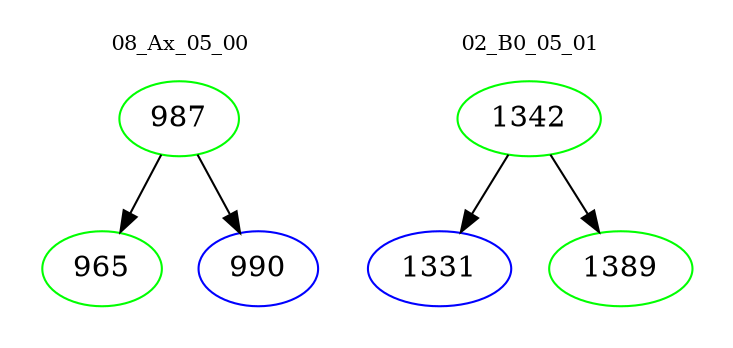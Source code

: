 digraph{
subgraph cluster_0 {
color = white
label = "08_Ax_05_00";
fontsize=10;
T0_987 [label="987", color="green"]
T0_987 -> T0_965 [color="black"]
T0_965 [label="965", color="green"]
T0_987 -> T0_990 [color="black"]
T0_990 [label="990", color="blue"]
}
subgraph cluster_1 {
color = white
label = "02_B0_05_01";
fontsize=10;
T1_1342 [label="1342", color="green"]
T1_1342 -> T1_1331 [color="black"]
T1_1331 [label="1331", color="blue"]
T1_1342 -> T1_1389 [color="black"]
T1_1389 [label="1389", color="green"]
}
}
